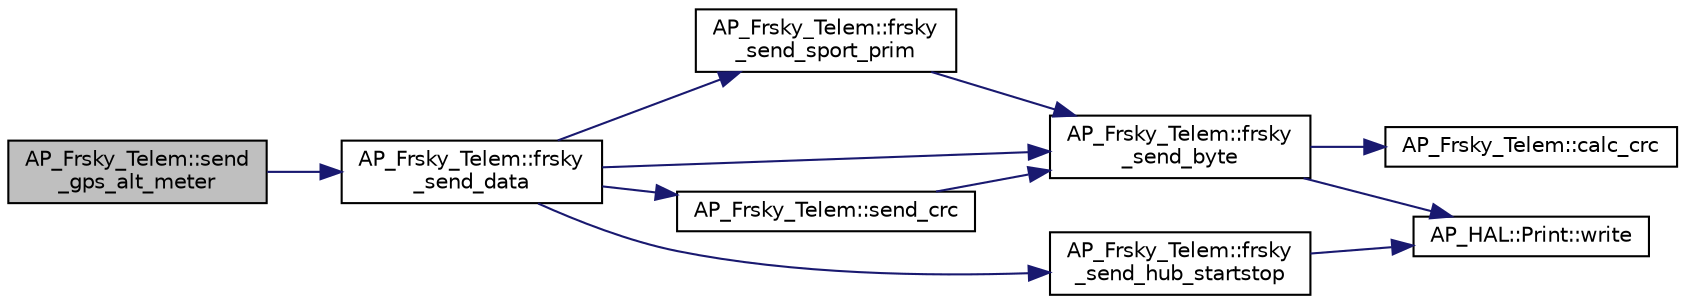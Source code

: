 digraph "AP_Frsky_Telem::send_gps_alt_meter"
{
 // INTERACTIVE_SVG=YES
  edge [fontname="Helvetica",fontsize="10",labelfontname="Helvetica",labelfontsize="10"];
  node [fontname="Helvetica",fontsize="10",shape=record];
  rankdir="LR";
  Node1 [label="AP_Frsky_Telem::send\l_gps_alt_meter",height=0.2,width=0.4,color="black", fillcolor="grey75", style="filled" fontcolor="black"];
  Node1 -> Node2 [color="midnightblue",fontsize="10",style="solid",fontname="Helvetica"];
  Node2 [label="AP_Frsky_Telem::frsky\l_send_data",height=0.2,width=0.4,color="black", fillcolor="white", style="filled",URL="$classAP__Frsky__Telem.html#afe38aef110ae61ac57ade254bd16691c"];
  Node2 -> Node3 [color="midnightblue",fontsize="10",style="solid",fontname="Helvetica"];
  Node3 [label="AP_Frsky_Telem::frsky\l_send_sport_prim",height=0.2,width=0.4,color="black", fillcolor="white", style="filled",URL="$classAP__Frsky__Telem.html#a862bffa9935d5bc96fbefc109a72b815"];
  Node3 -> Node4 [color="midnightblue",fontsize="10",style="solid",fontname="Helvetica"];
  Node4 [label="AP_Frsky_Telem::frsky\l_send_byte",height=0.2,width=0.4,color="black", fillcolor="white", style="filled",URL="$classAP__Frsky__Telem.html#a109c8dfca27209e83eebed4b056d292c"];
  Node4 -> Node5 [color="midnightblue",fontsize="10",style="solid",fontname="Helvetica"];
  Node5 [label="AP_HAL::Print::write",height=0.2,width=0.4,color="black", fillcolor="white", style="filled",URL="$classAP__HAL_1_1Print.html#acc65391952a43334f8f5c9bef341f501"];
  Node4 -> Node6 [color="midnightblue",fontsize="10",style="solid",fontname="Helvetica"];
  Node6 [label="AP_Frsky_Telem::calc_crc",height=0.2,width=0.4,color="black", fillcolor="white", style="filled",URL="$classAP__Frsky__Telem.html#a276d82db4184b09f3c21934ed9a715b6"];
  Node2 -> Node4 [color="midnightblue",fontsize="10",style="solid",fontname="Helvetica"];
  Node2 -> Node7 [color="midnightblue",fontsize="10",style="solid",fontname="Helvetica"];
  Node7 [label="AP_Frsky_Telem::frsky\l_send_hub_startstop",height=0.2,width=0.4,color="black", fillcolor="white", style="filled",URL="$classAP__Frsky__Telem.html#ac0f341af90790860103093f10c7359d7"];
  Node7 -> Node5 [color="midnightblue",fontsize="10",style="solid",fontname="Helvetica"];
  Node2 -> Node8 [color="midnightblue",fontsize="10",style="solid",fontname="Helvetica"];
  Node8 [label="AP_Frsky_Telem::send_crc",height=0.2,width=0.4,color="black", fillcolor="white", style="filled",URL="$classAP__Frsky__Telem.html#af2c16df1732396e1cfdee12c24e55fcc"];
  Node8 -> Node4 [color="midnightblue",fontsize="10",style="solid",fontname="Helvetica"];
}
